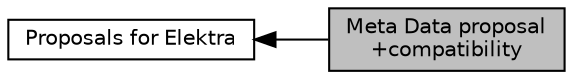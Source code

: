 digraph "Meta Data proposal+compatibility"
{
  edge [fontname="Helvetica",fontsize="10",labelfontname="Helvetica",labelfontsize="10"];
  node [fontname="Helvetica",fontsize="10",shape=box];
  rankdir=LR;
  Node2 [label="Proposals for Elektra",height=0.2,width=0.4,color="black", fillcolor="white", style="filled",URL="$group__proposal.html",tooltip="Might be added to, changed or removed from future Elektra releases."];
  Node1 [label="Meta Data proposal\l+compatibility",height=0.2,width=0.4,color="black", fillcolor="grey75", style="filled", fontcolor="black",tooltip="Meta data proposal+compatibility methods."];
  Node2->Node1 [shape=plaintext, dir="back", style="solid"];
}
